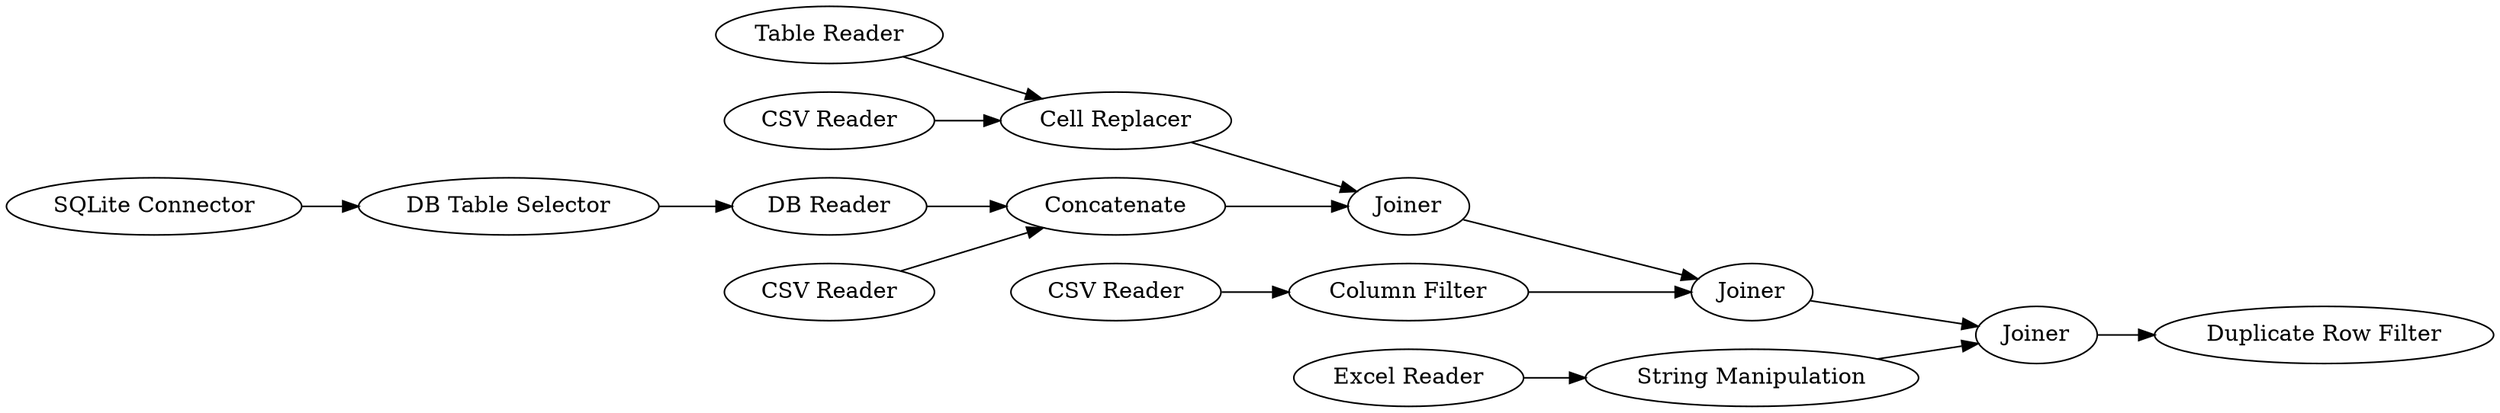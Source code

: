 digraph {
	234 -> 129
	143 -> 145
	255 -> 252
	252 -> 144
	146 -> 249
	247 -> 143
	240 -> 146
	253 -> 143
	145 -> 144
	129 -> 145
	248 -> 247
	254 -> 129
	256 -> 240
	144 -> 146
	246 -> 248
	246 [label="SQLite Connector"]
	247 [label="DB Reader"]
	248 [label="DB Table Selector"]
	256 [label="Excel Reader"]
	144 [label=Joiner]
	253 [label="CSV Reader"]
	143 [label=Concatenate]
	255 [label="CSV Reader"]
	249 [label="Duplicate Row Filter"]
	234 [label="Table Reader"]
	252 [label="Column Filter"]
	145 [label=Joiner]
	146 [label=Joiner]
	129 [label="Cell Replacer"]
	240 [label="String Manipulation"]
	254 [label="CSV Reader"]
	rankdir=LR
}
